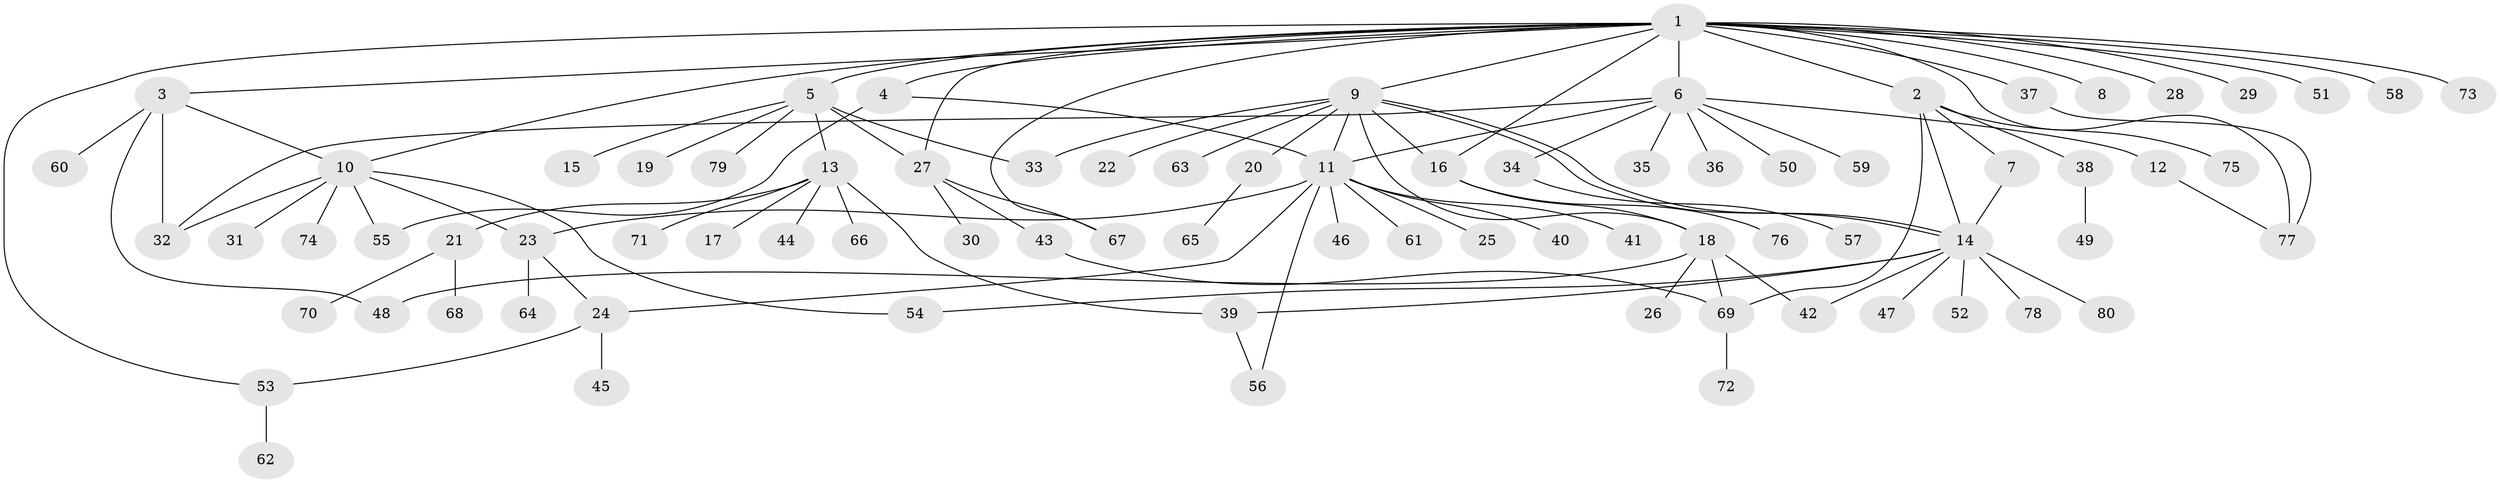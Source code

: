 // coarse degree distribution, {1: 0.46875, 7: 0.0625, 4: 0.15625, 3: 0.0625, 9: 0.03125, 2: 0.09375, 6: 0.03125, 14: 0.03125, 5: 0.0625}
// Generated by graph-tools (version 1.1) at 2025/36/03/04/25 23:36:51]
// undirected, 80 vertices, 105 edges
graph export_dot {
  node [color=gray90,style=filled];
  1;
  2;
  3;
  4;
  5;
  6;
  7;
  8;
  9;
  10;
  11;
  12;
  13;
  14;
  15;
  16;
  17;
  18;
  19;
  20;
  21;
  22;
  23;
  24;
  25;
  26;
  27;
  28;
  29;
  30;
  31;
  32;
  33;
  34;
  35;
  36;
  37;
  38;
  39;
  40;
  41;
  42;
  43;
  44;
  45;
  46;
  47;
  48;
  49;
  50;
  51;
  52;
  53;
  54;
  55;
  56;
  57;
  58;
  59;
  60;
  61;
  62;
  63;
  64;
  65;
  66;
  67;
  68;
  69;
  70;
  71;
  72;
  73;
  74;
  75;
  76;
  77;
  78;
  79;
  80;
  1 -- 2;
  1 -- 3;
  1 -- 4;
  1 -- 5;
  1 -- 6;
  1 -- 8;
  1 -- 9;
  1 -- 10;
  1 -- 16;
  1 -- 27;
  1 -- 28;
  1 -- 29;
  1 -- 37;
  1 -- 51;
  1 -- 53;
  1 -- 58;
  1 -- 67;
  1 -- 73;
  1 -- 77;
  2 -- 7;
  2 -- 14;
  2 -- 38;
  2 -- 69;
  2 -- 75;
  3 -- 10;
  3 -- 32;
  3 -- 48;
  3 -- 60;
  4 -- 11;
  4 -- 55;
  5 -- 13;
  5 -- 15;
  5 -- 19;
  5 -- 27;
  5 -- 33;
  5 -- 79;
  6 -- 11;
  6 -- 12;
  6 -- 32;
  6 -- 34;
  6 -- 35;
  6 -- 36;
  6 -- 50;
  6 -- 59;
  7 -- 14;
  9 -- 11;
  9 -- 14;
  9 -- 14;
  9 -- 16;
  9 -- 18;
  9 -- 20;
  9 -- 22;
  9 -- 33;
  9 -- 63;
  10 -- 23;
  10 -- 31;
  10 -- 32;
  10 -- 54;
  10 -- 55;
  10 -- 74;
  11 -- 23;
  11 -- 24;
  11 -- 25;
  11 -- 40;
  11 -- 41;
  11 -- 46;
  11 -- 56;
  11 -- 61;
  12 -- 77;
  13 -- 17;
  13 -- 21;
  13 -- 39;
  13 -- 44;
  13 -- 66;
  13 -- 71;
  14 -- 39;
  14 -- 42;
  14 -- 47;
  14 -- 52;
  14 -- 54;
  14 -- 78;
  14 -- 80;
  16 -- 18;
  16 -- 76;
  18 -- 26;
  18 -- 42;
  18 -- 48;
  18 -- 69;
  20 -- 65;
  21 -- 68;
  21 -- 70;
  23 -- 24;
  23 -- 64;
  24 -- 45;
  24 -- 53;
  27 -- 30;
  27 -- 43;
  27 -- 67;
  34 -- 57;
  37 -- 77;
  38 -- 49;
  39 -- 56;
  43 -- 69;
  53 -- 62;
  69 -- 72;
}
